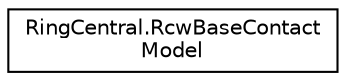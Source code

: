 digraph "Graphical Class Hierarchy"
{
 // LATEX_PDF_SIZE
  edge [fontname="Helvetica",fontsize="10",labelfontname="Helvetica",labelfontsize="10"];
  node [fontname="Helvetica",fontsize="10",shape=record];
  rankdir="LR";
  Node0 [label="RingCentral.RcwBaseContact\lModel",height=0.2,width=0.4,color="black", fillcolor="white", style="filled",URL="$classRingCentral_1_1RcwBaseContactModel.html",tooltip=" "];
}
